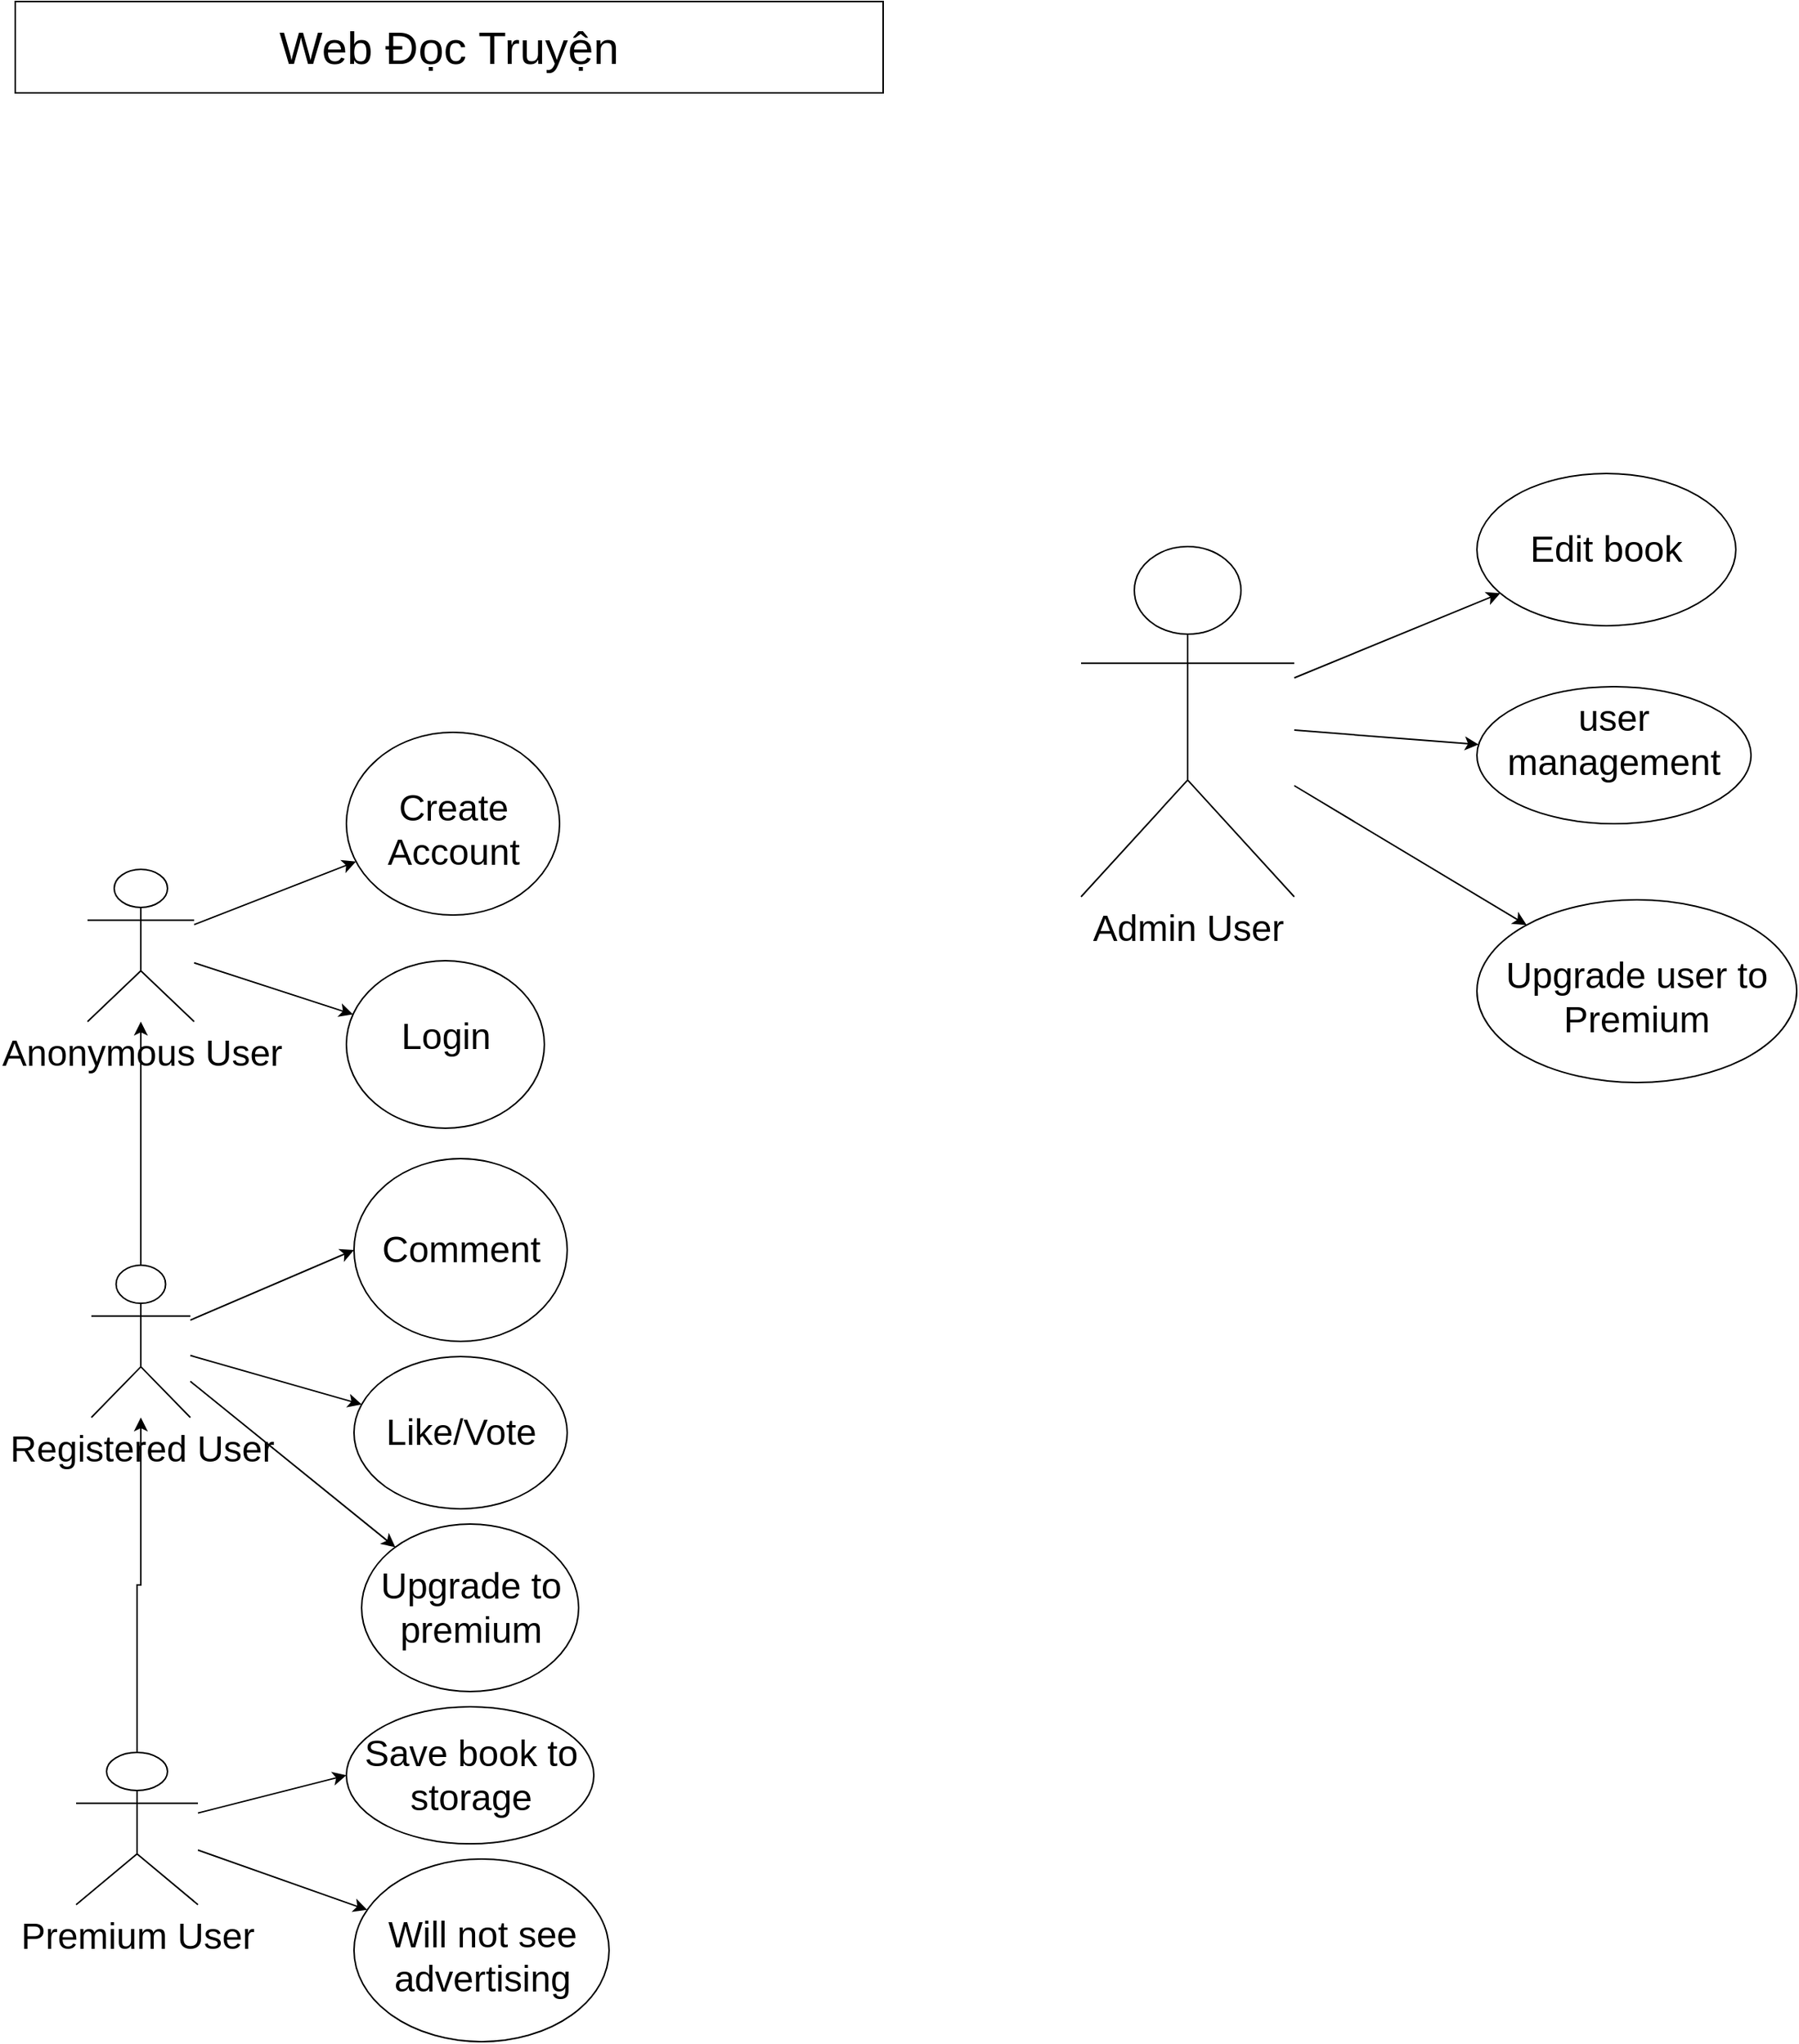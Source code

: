 <mxfile version="19.0.3" type="device" pages="2"><diagram id="aZ0g6wxPw1BDaKaQBvrw" name="Page-1"><mxGraphModel dx="1278" dy="649" grid="1" gridSize="10" guides="1" tooltips="1" connect="1" arrows="1" fold="1" page="1" pageScale="1" pageWidth="1654" pageHeight="2336" math="0" shadow="0"><root><mxCell id="0"/><mxCell id="1" parent="0"/><mxCell id="YdIV3DAt4inTQv2E95sJ-71" value="" style="rounded=0;orthogonalLoop=1;jettySize=auto;html=1;startArrow=none;startFill=0;endArrow=classic;endFill=1;fontSize=24;" parent="1" source="YdIV3DAt4inTQv2E95sJ-53" target="YdIV3DAt4inTQv2E95sJ-70" edge="1"><mxGeometry relative="1" as="geometry"/></mxCell><mxCell id="YdIV3DAt4inTQv2E95sJ-73" value="" style="edgeStyle=none;rounded=0;orthogonalLoop=1;jettySize=auto;html=1;startArrow=none;startFill=0;endArrow=classic;endFill=1;fontSize=24;" parent="1" source="YdIV3DAt4inTQv2E95sJ-53" target="YdIV3DAt4inTQv2E95sJ-72" edge="1"><mxGeometry relative="1" as="geometry"/></mxCell><mxCell id="YdIV3DAt4inTQv2E95sJ-53" value="Anonymous User" style="shape=umlActor;verticalLabelPosition=bottom;verticalAlign=top;html=1;outlineConnect=0;fontSize=24;" parent="1" vertex="1"><mxGeometry x="187.5" y="580" width="70" height="100" as="geometry"/></mxCell><mxCell id="YdIV3DAt4inTQv2E95sJ-76" style="edgeStyle=none;rounded=0;orthogonalLoop=1;jettySize=auto;html=1;startArrow=none;startFill=0;endArrow=classic;endFill=1;fontSize=24;" parent="1" source="YdIV3DAt4inTQv2E95sJ-54" target="YdIV3DAt4inTQv2E95sJ-53" edge="1"><mxGeometry relative="1" as="geometry"><mxPoint x="242.5" y="710" as="targetPoint"/></mxGeometry></mxCell><mxCell id="YdIV3DAt4inTQv2E95sJ-79" style="edgeStyle=none;rounded=0;orthogonalLoop=1;jettySize=auto;html=1;startArrow=none;startFill=0;endArrow=classic;endFill=1;entryX=0;entryY=0.5;entryDx=0;entryDy=0;fontSize=24;" parent="1" source="YdIV3DAt4inTQv2E95sJ-54" target="YdIV3DAt4inTQv2E95sJ-80" edge="1"><mxGeometry relative="1" as="geometry"><mxPoint x="367.5" y="810" as="targetPoint"/></mxGeometry></mxCell><mxCell id="YdIV3DAt4inTQv2E95sJ-83" value="" style="edgeStyle=none;rounded=0;orthogonalLoop=1;jettySize=auto;html=1;startArrow=none;startFill=0;endArrow=classic;endFill=1;fontSize=24;" parent="1" source="YdIV3DAt4inTQv2E95sJ-54" target="YdIV3DAt4inTQv2E95sJ-82" edge="1"><mxGeometry relative="1" as="geometry"/></mxCell><mxCell id="YdIV3DAt4inTQv2E95sJ-84" style="edgeStyle=none;rounded=0;orthogonalLoop=1;jettySize=auto;html=1;startArrow=none;startFill=0;endArrow=classic;endFill=1;fontSize=24;" parent="1" source="YdIV3DAt4inTQv2E95sJ-54" target="YdIV3DAt4inTQv2E95sJ-85" edge="1"><mxGeometry relative="1" as="geometry"><mxPoint x="367.5" y="940" as="targetPoint"/></mxGeometry></mxCell><mxCell id="YdIV3DAt4inTQv2E95sJ-88" style="edgeStyle=none;rounded=0;orthogonalLoop=1;jettySize=auto;html=1;startArrow=none;startFill=0;endArrow=classic;endFill=1;entryX=0;entryY=0.5;entryDx=0;entryDy=0;fontSize=24;" parent="1" source="YdIV3DAt4inTQv2E95sJ-55" target="YdIV3DAt4inTQv2E95sJ-89" edge="1"><mxGeometry relative="1" as="geometry"><mxPoint x="377.5" y="1090" as="targetPoint"/></mxGeometry></mxCell><mxCell id="IPjCvisnwQfbIy3VXbmm-4" style="edgeStyle=orthogonalEdgeStyle;rounded=0;orthogonalLoop=1;jettySize=auto;html=1;exitX=0.5;exitY=0;exitDx=0;exitDy=0;exitPerimeter=0;fontSize=24;" parent="1" source="YdIV3DAt4inTQv2E95sJ-55" target="YdIV3DAt4inTQv2E95sJ-54" edge="1"><mxGeometry relative="1" as="geometry"/></mxCell><mxCell id="IPjCvisnwQfbIy3VXbmm-8" value="" style="rounded=0;orthogonalLoop=1;jettySize=auto;html=1;fontSize=24;startArrow=none;startFill=0;endArrow=classic;endFill=1;" parent="1" source="YdIV3DAt4inTQv2E95sJ-55" target="IPjCvisnwQfbIy3VXbmm-7" edge="1"><mxGeometry relative="1" as="geometry"/></mxCell><mxCell id="YdIV3DAt4inTQv2E95sJ-55" value="Premium User" style="shape=umlActor;verticalLabelPosition=bottom;verticalAlign=top;html=1;outlineConnect=0;fontSize=24;" parent="1" vertex="1"><mxGeometry x="180" y="1160" width="80" height="100" as="geometry"/></mxCell><mxCell id="YdIV3DAt4inTQv2E95sJ-70" value="&lt;font style=&quot;font-size: 24px;&quot;&gt;&lt;br style=&quot;font-size: 24px;&quot;&gt;Create &lt;br style=&quot;font-size: 24px;&quot;&gt;Account&lt;/font&gt;" style="ellipse;whiteSpace=wrap;html=1;verticalAlign=top;fontSize=24;" parent="1" vertex="1"><mxGeometry x="357.5" y="490" width="140" height="120" as="geometry"/></mxCell><mxCell id="YdIV3DAt4inTQv2E95sJ-72" value="&lt;font style=&quot;font-size: 24px;&quot;&gt;&lt;br style=&quot;font-size: 24px;&quot;&gt;Login&lt;/font&gt;" style="ellipse;whiteSpace=wrap;html=1;verticalAlign=top;fontSize=24;" parent="1" vertex="1"><mxGeometry x="357.5" y="640" width="130" height="110" as="geometry"/></mxCell><mxCell id="YdIV3DAt4inTQv2E95sJ-78" style="edgeStyle=none;rounded=0;orthogonalLoop=1;jettySize=auto;html=1;exitX=1;exitY=0.333;exitDx=0;exitDy=0;exitPerimeter=0;startArrow=none;startFill=0;endArrow=classic;endFill=1;fontSize=24;" parent="1" source="YdIV3DAt4inTQv2E95sJ-54" target="YdIV3DAt4inTQv2E95sJ-54" edge="1"><mxGeometry relative="1" as="geometry"/></mxCell><mxCell id="YdIV3DAt4inTQv2E95sJ-80" value="&lt;font style=&quot;font-size: 24px;&quot;&gt;Comment&lt;/font&gt;" style="ellipse;whiteSpace=wrap;html=1;fontSize=24;" parent="1" vertex="1"><mxGeometry x="362.5" y="770" width="140" height="120" as="geometry"/></mxCell><mxCell id="YdIV3DAt4inTQv2E95sJ-82" value="&lt;font style=&quot;font-size: 24px;&quot;&gt;&lt;br style=&quot;font-size: 24px;&quot;&gt;Like/Vote&lt;/font&gt;" style="ellipse;whiteSpace=wrap;html=1;verticalAlign=top;fontSize=24;" parent="1" vertex="1"><mxGeometry x="362.5" y="900" width="140" height="100" as="geometry"/></mxCell><mxCell id="YdIV3DAt4inTQv2E95sJ-85" value="&lt;font style=&quot;font-size: 24px;&quot;&gt;Upgrade to premium&lt;/font&gt;" style="ellipse;whiteSpace=wrap;html=1;fontSize=24;" parent="1" vertex="1"><mxGeometry x="367.5" y="1010" width="142.5" height="110" as="geometry"/></mxCell><mxCell id="YdIV3DAt4inTQv2E95sJ-89" value="&lt;font style=&quot;font-size: 24px;&quot;&gt;Save book to storage&lt;/font&gt;" style="ellipse;whiteSpace=wrap;html=1;fontSize=24;" parent="1" vertex="1"><mxGeometry x="357.5" y="1130" width="162.5" height="90" as="geometry"/></mxCell><mxCell id="O1QtJQbuz2DahMuyNzq5-1" value="Web Đọc Truyện" style="rounded=0;whiteSpace=wrap;html=1;fontSize=30;" parent="1" vertex="1"><mxGeometry x="140" y="10" width="570" height="60" as="geometry"/></mxCell><mxCell id="YdIV3DAt4inTQv2E95sJ-54" value="Registered User" style="shape=umlActor;verticalLabelPosition=bottom;verticalAlign=top;html=1;outlineConnect=0;fontSize=24;" parent="1" vertex="1"><mxGeometry x="190" y="840" width="65" height="100" as="geometry"/></mxCell><mxCell id="IPjCvisnwQfbIy3VXbmm-7" value="&lt;font style=&quot;font-size: 24px;&quot;&gt;&lt;br style=&quot;font-size: 24px;&quot;&gt;Will not see &lt;br style=&quot;font-size: 24px;&quot;&gt;advertising&lt;/font&gt;" style="ellipse;whiteSpace=wrap;html=1;verticalAlign=top;fontSize=24;" parent="1" vertex="1"><mxGeometry x="362.5" y="1230" width="167.5" height="120" as="geometry"/></mxCell><mxCell id="IPjCvisnwQfbIy3VXbmm-32" value="" style="rounded=1;sketch=0;orthogonalLoop=1;jettySize=auto;html=1;fontSize=24;startArrow=none;startFill=0;endArrow=classic;endFill=1;" parent="1" source="IPjCvisnwQfbIy3VXbmm-30" target="IPjCvisnwQfbIy3VXbmm-31" edge="1"><mxGeometry relative="1" as="geometry"/></mxCell><mxCell id="IPjCvisnwQfbIy3VXbmm-34" value="" style="edgeStyle=none;rounded=1;sketch=0;orthogonalLoop=1;jettySize=auto;html=1;fontSize=24;startArrow=none;startFill=0;endArrow=classic;endFill=1;" parent="1" source="IPjCvisnwQfbIy3VXbmm-30" target="IPjCvisnwQfbIy3VXbmm-33" edge="1"><mxGeometry relative="1" as="geometry"/></mxCell><mxCell id="IPjCvisnwQfbIy3VXbmm-37" value="" style="edgeStyle=none;rounded=1;sketch=0;orthogonalLoop=1;jettySize=auto;html=1;fontSize=24;startArrow=none;startFill=0;endArrow=classic;endFill=1;" parent="1" source="IPjCvisnwQfbIy3VXbmm-30" target="IPjCvisnwQfbIy3VXbmm-36" edge="1"><mxGeometry relative="1" as="geometry"/></mxCell><mxCell id="IPjCvisnwQfbIy3VXbmm-30" value="&lt;font style=&quot;font-size: 24px;&quot;&gt;Admin User&lt;/font&gt;" style="shape=umlActor;verticalLabelPosition=bottom;verticalAlign=top;html=1;outlineConnect=0;rounded=0;sketch=0;fontSize=24;" parent="1" vertex="1"><mxGeometry x="840" y="368" width="140" height="230" as="geometry"/></mxCell><mxCell id="IPjCvisnwQfbIy3VXbmm-31" value="&lt;font style=&quot;font-size: 24px;&quot;&gt;&lt;br style=&quot;font-size: 24px;&quot;&gt;Edit book&lt;/font&gt;" style="ellipse;whiteSpace=wrap;html=1;verticalAlign=top;rounded=0;sketch=0;fontSize=24;" parent="1" vertex="1"><mxGeometry x="1100" y="320" width="170" height="100" as="geometry"/></mxCell><mxCell id="IPjCvisnwQfbIy3VXbmm-33" value="user management" style="ellipse;whiteSpace=wrap;html=1;verticalAlign=top;rounded=0;sketch=0;fontSize=24;" parent="1" vertex="1"><mxGeometry x="1100" y="460" width="180" height="90" as="geometry"/></mxCell><mxCell id="IPjCvisnwQfbIy3VXbmm-36" value="&lt;br style=&quot;font-size: 24px;&quot;&gt;Upgrade user to Premium" style="ellipse;whiteSpace=wrap;html=1;verticalAlign=top;rounded=0;sketch=0;fontSize=24;" parent="1" vertex="1"><mxGeometry x="1100" y="600" width="210" height="120" as="geometry"/></mxCell></root></mxGraphModel></diagram><diagram id="2qbBGOQvmciZ2NzqUfVP" name="database"><mxGraphModel dx="1298" dy="811" grid="1" gridSize="10" guides="1" tooltips="1" connect="1" arrows="1" fold="1" page="1" pageScale="1" pageWidth="1654" pageHeight="2336" math="0" shadow="0"><root><mxCell id="0"/><mxCell id="1" parent="0"/><mxCell id="_LM332ztTmDERPZ6uSl1-1" value="book" style="swimlane;fontStyle=0;childLayout=stackLayout;horizontal=1;startSize=30;horizontalStack=0;resizeParent=1;resizeParentMax=0;resizeLast=0;collapsible=1;marginBottom=0;fontSize=24;" parent="1" vertex="1"><mxGeometry x="160" y="330" width="290" height="330" as="geometry"/></mxCell><mxCell id="_LM332ztTmDERPZ6uSl1-2" value="PK: book_id" style="text;align=left;verticalAlign=middle;spacingLeft=4;spacingRight=4;overflow=hidden;points=[[0,0.5],[1,0.5]];portConstraint=eastwest;rotatable=0;fontSize=24;" parent="_LM332ztTmDERPZ6uSl1-1" vertex="1"><mxGeometry y="30" width="290" height="30" as="geometry"/></mxCell><mxCell id="_LM332ztTmDERPZ6uSl1-3" value="title" style="text;strokeColor=none;fillColor=none;align=left;verticalAlign=middle;spacingLeft=4;spacingRight=4;overflow=hidden;points=[[0,0.5],[1,0.5]];portConstraint=eastwest;rotatable=0;fontSize=24;" parent="_LM332ztTmDERPZ6uSl1-1" vertex="1"><mxGeometry y="60" width="290" height="30" as="geometry"/></mxCell><mxCell id="_LM332ztTmDERPZ6uSl1-4" value="description" style="text;strokeColor=none;fillColor=none;align=left;verticalAlign=middle;spacingLeft=4;spacingRight=4;overflow=hidden;points=[[0,0.5],[1,0.5]];portConstraint=eastwest;rotatable=0;fontSize=24;" parent="_LM332ztTmDERPZ6uSl1-1" vertex="1"><mxGeometry y="90" width="290" height="30" as="geometry"/></mxCell><mxCell id="_LM332ztTmDERPZ6uSl1-5" value="image_id" style="text;strokeColor=none;fillColor=none;align=left;verticalAlign=middle;spacingLeft=4;spacingRight=4;overflow=hidden;points=[[0,0.5],[1,0.5]];portConstraint=eastwest;rotatable=0;fontSize=24;" parent="_LM332ztTmDERPZ6uSl1-1" vertex="1"><mxGeometry y="120" width="290" height="30" as="geometry"/></mxCell><mxCell id="_LM332ztTmDERPZ6uSl1-6" value="view" style="text;strokeColor=none;fillColor=none;align=left;verticalAlign=middle;spacingLeft=4;spacingRight=4;overflow=hidden;points=[[0,0.5],[1,0.5]];portConstraint=eastwest;rotatable=0;fontSize=24;" parent="_LM332ztTmDERPZ6uSl1-1" vertex="1"><mxGeometry y="150" width="290" height="30" as="geometry"/></mxCell><mxCell id="_LM332ztTmDERPZ6uSl1-7" value="realease_date" style="text;strokeColor=none;fillColor=none;align=left;verticalAlign=middle;spacingLeft=4;spacingRight=4;overflow=hidden;points=[[0,0.5],[1,0.5]];portConstraint=eastwest;rotatable=0;fontSize=24;" parent="_LM332ztTmDERPZ6uSl1-1" vertex="1"><mxGeometry y="180" width="290" height="30" as="geometry"/></mxCell><mxCell id="_LM332ztTmDERPZ6uSl1-8" value="chapter_id" style="text;align=left;verticalAlign=middle;spacingLeft=4;spacingRight=4;overflow=hidden;points=[[0,0.5],[1,0.5]];portConstraint=eastwest;rotatable=0;fontSize=24;" parent="_LM332ztTmDERPZ6uSl1-1" vertex="1"><mxGeometry y="210" width="290" height="30" as="geometry"/></mxCell><mxCell id="_LM332ztTmDERPZ6uSl1-9" value="status_id" style="text;align=left;verticalAlign=middle;spacingLeft=4;spacingRight=4;overflow=hidden;points=[[0,0.5],[1,0.5]];portConstraint=eastwest;rotatable=0;fontSize=24;" parent="_LM332ztTmDERPZ6uSl1-1" vertex="1"><mxGeometry y="240" width="290" height="30" as="geometry"/></mxCell><mxCell id="_LM332ztTmDERPZ6uSl1-10" value="category_id" style="text;align=left;verticalAlign=middle;spacingLeft=4;spacingRight=4;overflow=hidden;points=[[0,0.5],[1,0.5]];portConstraint=eastwest;rotatable=0;fontSize=24;" parent="_LM332ztTmDERPZ6uSl1-1" vertex="1"><mxGeometry y="270" width="290" height="30" as="geometry"/></mxCell><mxCell id="_LM332ztTmDERPZ6uSl1-11" value="author_id" style="text;align=left;verticalAlign=middle;spacingLeft=4;spacingRight=4;overflow=hidden;points=[[0,0.5],[1,0.5]];portConstraint=eastwest;rotatable=0;fontSize=24;" parent="_LM332ztTmDERPZ6uSl1-1" vertex="1"><mxGeometry y="300" width="290" height="30" as="geometry"/></mxCell><mxCell id="_LM332ztTmDERPZ6uSl1-12" value="Category" style="swimlane;fontStyle=0;childLayout=stackLayout;horizontal=1;startSize=30;horizontalStack=0;resizeParent=1;resizeParentMax=0;resizeLast=0;collapsible=1;marginBottom=0;fontSize=24;" parent="1" vertex="1"><mxGeometry x="580" y="670" width="210" height="90" as="geometry"/></mxCell><mxCell id="_LM332ztTmDERPZ6uSl1-13" value="PK: category_id" style="text;align=left;verticalAlign=middle;spacingLeft=4;spacingRight=4;overflow=hidden;points=[[0,0.5],[1,0.5]];portConstraint=eastwest;rotatable=0;fontSize=24;" parent="_LM332ztTmDERPZ6uSl1-12" vertex="1"><mxGeometry y="30" width="210" height="30" as="geometry"/></mxCell><mxCell id="_LM332ztTmDERPZ6uSl1-14" value="category" style="text;strokeColor=none;fillColor=none;align=left;verticalAlign=middle;spacingLeft=4;spacingRight=4;overflow=hidden;points=[[0,0.5],[1,0.5]];portConstraint=eastwest;rotatable=0;fontSize=24;" parent="_LM332ztTmDERPZ6uSl1-12" vertex="1"><mxGeometry y="60" width="210" height="30" as="geometry"/></mxCell><mxCell id="_LM332ztTmDERPZ6uSl1-15" value="Author" style="swimlane;fontStyle=0;childLayout=stackLayout;horizontal=1;startSize=30;horizontalStack=0;resizeParent=1;resizeParentMax=0;resizeLast=0;collapsible=1;marginBottom=0;fontSize=24;" parent="1" vertex="1"><mxGeometry x="530" y="820" width="230" height="90" as="geometry"/></mxCell><mxCell id="_LM332ztTmDERPZ6uSl1-16" value="PK: author_id" style="text;align=left;verticalAlign=middle;spacingLeft=4;spacingRight=4;overflow=hidden;points=[[0,0.5],[1,0.5]];portConstraint=eastwest;rotatable=0;fontSize=24;" parent="_LM332ztTmDERPZ6uSl1-15" vertex="1"><mxGeometry y="30" width="230" height="30" as="geometry"/></mxCell><mxCell id="_LM332ztTmDERPZ6uSl1-17" value="name_author" style="text;strokeColor=none;fillColor=none;align=left;verticalAlign=middle;spacingLeft=4;spacingRight=4;overflow=hidden;points=[[0,0.5],[1,0.5]];portConstraint=eastwest;rotatable=0;fontSize=24;" parent="_LM332ztTmDERPZ6uSl1-15" vertex="1"><mxGeometry y="60" width="230" height="30" as="geometry"/></mxCell><mxCell id="_LM332ztTmDERPZ6uSl1-18" value="Chapter" style="swimlane;fontStyle=0;childLayout=stackLayout;horizontal=1;startSize=30;horizontalStack=0;resizeParent=1;resizeParentMax=0;resizeLast=0;collapsible=1;marginBottom=0;fontSize=24;" parent="1" vertex="1"><mxGeometry x="510" y="80" width="220" height="90" as="geometry"/></mxCell><mxCell id="_LM332ztTmDERPZ6uSl1-19" value="PK: chapter_id" style="text;align=left;verticalAlign=middle;spacingLeft=4;spacingRight=4;overflow=hidden;points=[[0,0.5],[1,0.5]];portConstraint=eastwest;rotatable=0;fontSize=24;" parent="_LM332ztTmDERPZ6uSl1-18" vertex="1"><mxGeometry y="30" width="220" height="30" as="geometry"/></mxCell><mxCell id="_LM332ztTmDERPZ6uSl1-20" value="chapter" style="text;strokeColor=none;fillColor=none;align=left;verticalAlign=middle;spacingLeft=4;spacingRight=4;overflow=hidden;points=[[0,0.5],[1,0.5]];portConstraint=eastwest;rotatable=0;fontSize=24;" parent="_LM332ztTmDERPZ6uSl1-18" vertex="1"><mxGeometry y="60" width="220" height="30" as="geometry"/></mxCell><mxCell id="_LM332ztTmDERPZ6uSl1-21" value="User" style="swimlane;fontStyle=0;childLayout=stackLayout;horizontal=1;startSize=30;horizontalStack=0;resizeParent=1;resizeParentMax=0;resizeLast=0;collapsible=1;marginBottom=0;fontSize=24;" parent="1" vertex="1"><mxGeometry x="900" y="330" width="140" height="210" as="geometry"/></mxCell><mxCell id="_LM332ztTmDERPZ6uSl1-22" value="PK: user_id" style="text;strokeColor=none;fillColor=none;align=left;verticalAlign=middle;spacingLeft=4;spacingRight=4;overflow=hidden;points=[[0,0.5],[1,0.5]];portConstraint=eastwest;rotatable=0;fontSize=24;" parent="_LM332ztTmDERPZ6uSl1-21" vertex="1"><mxGeometry y="30" width="140" height="30" as="geometry"/></mxCell><mxCell id="_LM332ztTmDERPZ6uSl1-23" value="user_name" style="text;strokeColor=none;fillColor=none;align=left;verticalAlign=middle;spacingLeft=4;spacingRight=4;overflow=hidden;points=[[0,0.5],[1,0.5]];portConstraint=eastwest;rotatable=0;fontSize=24;" parent="_LM332ztTmDERPZ6uSl1-21" vertex="1"><mxGeometry y="60" width="140" height="30" as="geometry"/></mxCell><mxCell id="_LM332ztTmDERPZ6uSl1-24" value="password" style="text;strokeColor=none;fillColor=none;align=left;verticalAlign=middle;spacingLeft=4;spacingRight=4;overflow=hidden;points=[[0,0.5],[1,0.5]];portConstraint=eastwest;rotatable=0;fontSize=24;" parent="_LM332ztTmDERPZ6uSl1-21" vertex="1"><mxGeometry y="90" width="140" height="30" as="geometry"/></mxCell><mxCell id="_LM332ztTmDERPZ6uSl1-25" value="email" style="text;strokeColor=none;fillColor=none;align=left;verticalAlign=middle;spacingLeft=4;spacingRight=4;overflow=hidden;points=[[0,0.5],[1,0.5]];portConstraint=eastwest;rotatable=0;fontSize=24;" parent="_LM332ztTmDERPZ6uSl1-21" vertex="1"><mxGeometry y="120" width="140" height="30" as="geometry"/></mxCell><mxCell id="_LM332ztTmDERPZ6uSl1-26" value="avatar" style="text;strokeColor=none;fillColor=none;align=left;verticalAlign=middle;spacingLeft=4;spacingRight=4;overflow=hidden;points=[[0,0.5],[1,0.5]];portConstraint=eastwest;rotatable=0;fontSize=24;" parent="_LM332ztTmDERPZ6uSl1-21" vertex="1"><mxGeometry y="150" width="140" height="30" as="geometry"/></mxCell><mxCell id="_LM332ztTmDERPZ6uSl1-27" value="role_id" style="text;align=left;verticalAlign=middle;spacingLeft=4;spacingRight=4;overflow=hidden;points=[[0,0.5],[1,0.5]];portConstraint=eastwest;rotatable=0;fontSize=24;" parent="_LM332ztTmDERPZ6uSl1-21" vertex="1"><mxGeometry y="180" width="140" height="30" as="geometry"/></mxCell><mxCell id="_LM332ztTmDERPZ6uSl1-28" value="Role" style="swimlane;fontStyle=0;childLayout=stackLayout;horizontal=1;startSize=30;horizontalStack=0;resizeParent=1;resizeParentMax=0;resizeLast=0;collapsible=1;marginBottom=0;fontSize=24;" parent="1" vertex="1"><mxGeometry x="1150" y="330" width="140" height="90" as="geometry"/></mxCell><mxCell id="_LM332ztTmDERPZ6uSl1-29" value="PK: role_id" style="text;align=left;verticalAlign=middle;spacingLeft=4;spacingRight=4;overflow=hidden;points=[[0,0.5],[1,0.5]];portConstraint=eastwest;rotatable=0;fontSize=24;" parent="_LM332ztTmDERPZ6uSl1-28" vertex="1"><mxGeometry y="30" width="140" height="30" as="geometry"/></mxCell><mxCell id="_LM332ztTmDERPZ6uSl1-30" value="role" style="text;strokeColor=none;fillColor=none;align=left;verticalAlign=middle;spacingLeft=4;spacingRight=4;overflow=hidden;points=[[0,0.5],[1,0.5]];portConstraint=eastwest;rotatable=0;fontSize=24;" parent="_LM332ztTmDERPZ6uSl1-28" vertex="1"><mxGeometry y="60" width="140" height="30" as="geometry"/></mxCell><mxCell id="_LM332ztTmDERPZ6uSl1-31" value="" style="edgeStyle=entityRelationEdgeStyle;fontSize=24;html=1;endArrow=ERoneToMany;rounded=1;sketch=0;curved=0;entryX=0;entryY=0.5;entryDx=0;entryDy=0;" parent="1" target="_LM332ztTmDERPZ6uSl1-19" edge="1"><mxGeometry width="100" height="100" relative="1" as="geometry"><mxPoint x="450" y="560" as="sourcePoint"/><mxPoint x="550" y="460" as="targetPoint"/></mxGeometry></mxCell><mxCell id="_LM332ztTmDERPZ6uSl1-32" value="" style="edgeStyle=entityRelationEdgeStyle;fontSize=24;html=1;endArrow=ERoneToMany;rounded=1;sketch=0;curved=0;entryX=0;entryY=0.5;entryDx=0;entryDy=0;" parent="1" target="_LM332ztTmDERPZ6uSl1-13" edge="1"><mxGeometry width="100" height="100" relative="1" as="geometry"><mxPoint x="450" y="620" as="sourcePoint"/><mxPoint x="550" y="520" as="targetPoint"/></mxGeometry></mxCell><mxCell id="_LM332ztTmDERPZ6uSl1-33" value="" style="edgeStyle=entityRelationEdgeStyle;fontSize=24;html=1;endArrow=ERoneToMany;rounded=1;sketch=0;curved=0;entryX=0;entryY=0.5;entryDx=0;entryDy=0;" parent="1" target="_LM332ztTmDERPZ6uSl1-16" edge="1"><mxGeometry width="100" height="100" relative="1" as="geometry"><mxPoint x="450" y="640" as="sourcePoint"/><mxPoint x="550" y="540" as="targetPoint"/></mxGeometry></mxCell><mxCell id="_LM332ztTmDERPZ6uSl1-34" value="" style="edgeStyle=entityRelationEdgeStyle;fontSize=24;html=1;endArrow=ERoneToMany;rounded=1;sketch=0;curved=0;exitX=1;exitY=0.5;exitDx=0;exitDy=0;entryX=0;entryY=0.5;entryDx=0;entryDy=0;" parent="1" source="_LM332ztTmDERPZ6uSl1-27" target="_LM332ztTmDERPZ6uSl1-29" edge="1"><mxGeometry width="100" height="100" relative="1" as="geometry"><mxPoint x="1080" y="530" as="sourcePoint"/><mxPoint x="1180" y="430" as="targetPoint"/></mxGeometry></mxCell><mxCell id="fwNrlfx9c58a-evWt3CN-14" value="image" style="swimlane;fontStyle=0;childLayout=stackLayout;horizontal=1;startSize=26;horizontalStack=0;resizeParent=1;resizeParentMax=0;resizeLast=0;collapsible=1;marginBottom=0;align=center;fontSize=24;" vertex="1" parent="1"><mxGeometry x="560" y="244" width="250" height="86" as="geometry"/></mxCell><mxCell id="fwNrlfx9c58a-evWt3CN-15" value="image_id" style="text;strokeColor=none;fillColor=none;spacingLeft=4;spacingRight=4;overflow=hidden;rotatable=0;points=[[0,0.5],[1,0.5]];portConstraint=eastwest;fontSize=24;" vertex="1" parent="fwNrlfx9c58a-evWt3CN-14"><mxGeometry y="26" width="250" height="30" as="geometry"/></mxCell><mxCell id="fwNrlfx9c58a-evWt3CN-16" value="image" style="text;strokeColor=none;fillColor=none;spacingLeft=4;spacingRight=4;overflow=hidden;rotatable=0;points=[[0,0.5],[1,0.5]];portConstraint=eastwest;fontSize=24;" vertex="1" parent="fwNrlfx9c58a-evWt3CN-14"><mxGeometry y="56" width="250" height="30" as="geometry"/></mxCell><mxCell id="fwNrlfx9c58a-evWt3CN-18" value="" style="edgeStyle=entityRelationEdgeStyle;fontSize=12;html=1;endArrow=ERoneToMany;rounded=1;exitX=1;exitY=0.5;exitDx=0;exitDy=0;entryX=0;entryY=0.5;entryDx=0;entryDy=0;" edge="1" parent="1" source="_LM332ztTmDERPZ6uSl1-5" target="fwNrlfx9c58a-evWt3CN-15"><mxGeometry width="100" height="100" relative="1" as="geometry"><mxPoint x="500" y="470" as="sourcePoint"/><mxPoint x="510" y="340" as="targetPoint"/></mxGeometry></mxCell></root></mxGraphModel></diagram></mxfile>